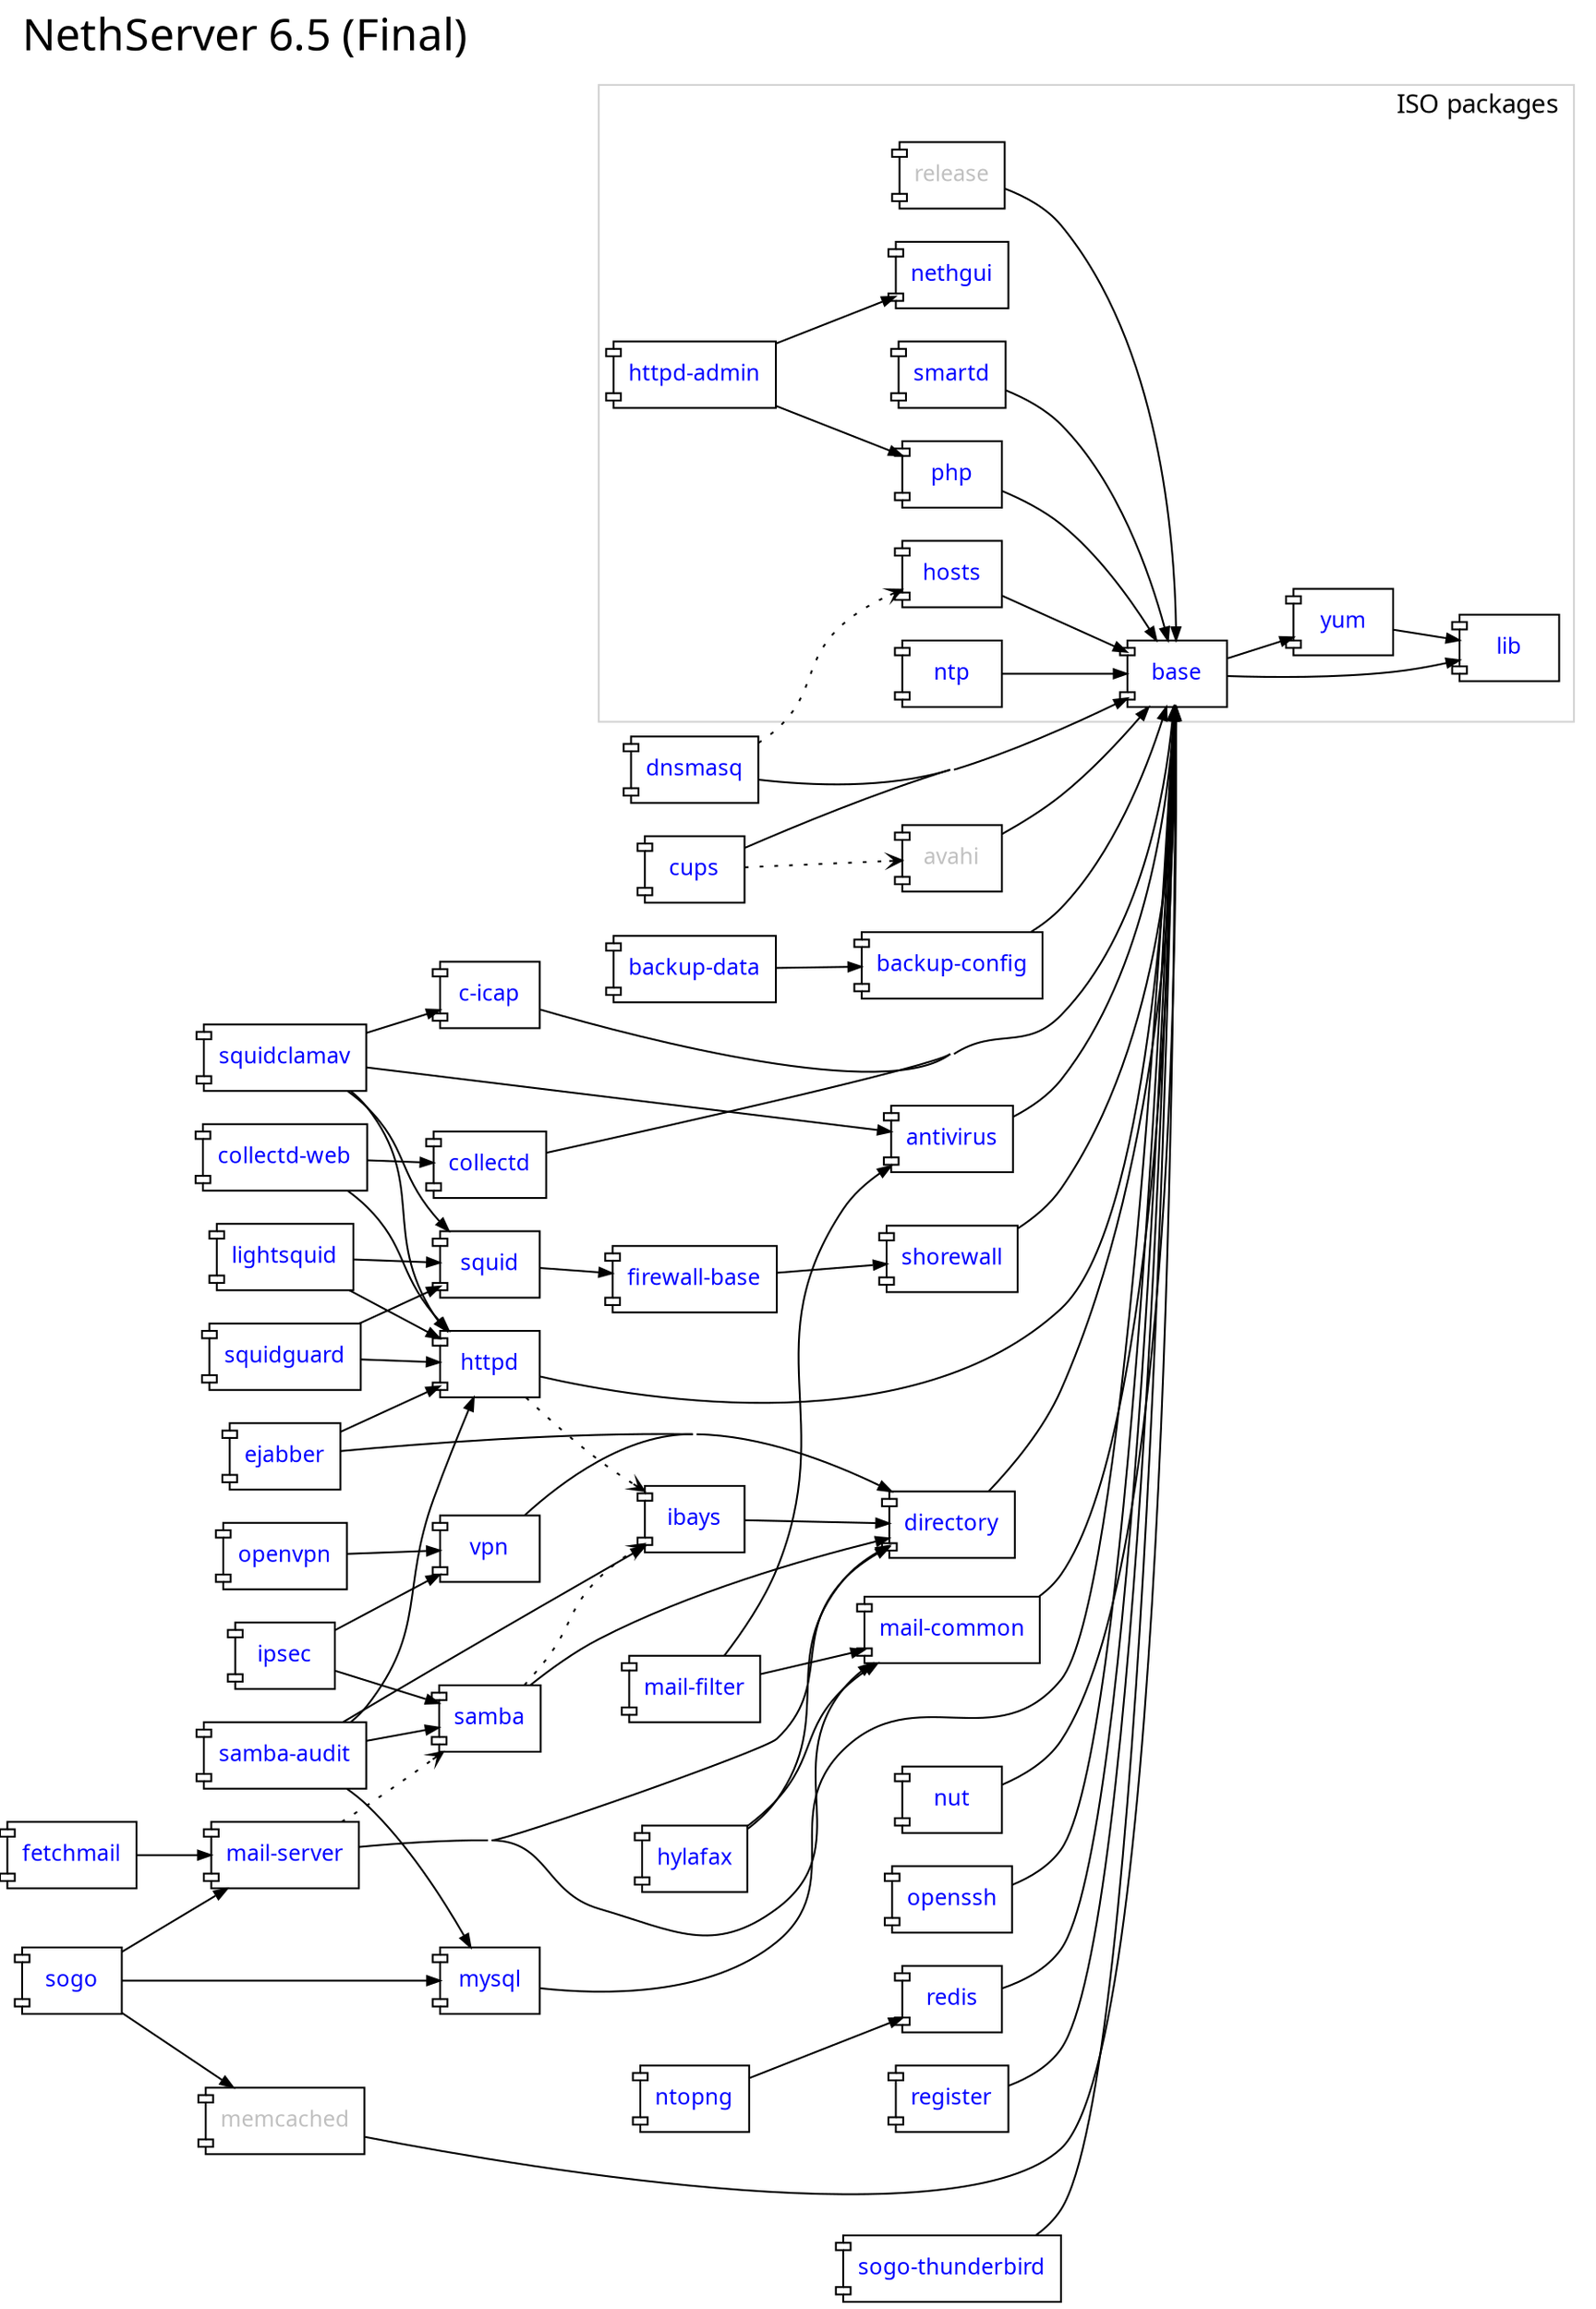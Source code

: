 digraph "v6.5-Final" {
	rankdir = "LR";
	compound = true;
	concentrate = true;
	label="NethServer 6.5 (Final)";
	fontsize = 24.0
	labelloc = "t";
	labeljust = "l";
	fontname="sans-serif";
	

	node [shape="component",fontname="sans-serif",fontcolor=blue,fontsize=12.0];
	edge [arrowsize=0.7];

	subgraph {
		antivirus [URL="http://dev.nethserver.org/projects/nethserver/wiki/nethserver-antivirus"];
		avahi [fontcolor=gray];
		backup_config [label="backup-config",URL="http://dev.nethserver.org/projects/nethserver/wiki/nethserver-backup"];
		backup_data [label="backup-data",URL="http://dev.nethserver.org/projects/nethserver/wiki/nethserver-backup"];   
		c_icap [label="c-icap",URL="http://dev.nethserver.org/projects/nethserver/wiki/nethserver-c-icap"];
		collectd [URL="http://dev.nethserver.org/projects/nethserver/wiki/nethserver-collectd"];
		collectd_web [label="collectd-web",URL="http://dev.nethserver.org/projects/nethserver/wiki/nethserver-collectd-web"];
		cups [URL="http://dev.nethserver.org/projects/nethserver-cups/wiki/nethserver-cups"];
		directory [URL="http://dev.nethserver.org/projects/nethserver/wiki/nethserver-directory"];
		dnsmasq [URL="http://dev.nethserver.org/projects/nethserver/wiki/nethserver-dnsmasq"];
		ejabber [URL="http://dev.nethserver.org/projects/nethserver-ejabberd/wiki/nethserver-ejabberd"];
		fetchmail [URL="http://dev.nethserver.org/projects/nethserver-fetchmail/wiki/nethserver-fetchmail"];
		firewall_base [label="firewall-base",URL="http://dev.nethserver.org/projects/nethserver-ejabberd/wiki/nethserver-firewall-base"];
		httpd [URL="http://dev.nethserver.org/projects/nethserver/wiki/nethserver-httpd"];
		hylafax [URL="http://dev.nethserver.org/projects/nethserver-hylafax/wiki/nethserver-hylafax"];
		ibays [URL="http://dev.nethserver.org/projects/nethserver/wiki/nethserver-ibays"];
		ipsec [URL="http://dev.nethserver.org/projects/nethserver/wiki/nethserver-ipsec"];    
		lightsquid [URL="http://dev.nethserver.org/projects/nethserver/wiki/nethserver-lightsquid"];
		mail_common [label="mail-common",URL="http://dev.nethserver.org/projects/nethserver/wiki/nethserver-mail-common"];
		mail_filter [label="mail-filter",URL="http://dev.nethserver.org/projects/nethserver/wiki/nethserver-mail-filter"];
		mail_server [label="mail-server",URL="http://dev.nethserver.org/projects/nethserver/wiki/nethserver-mail-server"];
		memcached [fontcolor=gray];
		mysql [URL="http://dev.nethserver.org/projects/nethserver/wiki/nethserver-mysql"];
		ntopng [URL="http://dev.nethserver.org/projects/nethserver/wiki/nethserver-ntopng"];
		nut [URL="http://dev.nethserver.org/projects/nethserver/wiki/nethserver-nut"];
		openssh [URL="http://dev.nethserver.org/projects/nethserver/wiki/nethserver-openssh"];
		openvpn [URL="http://dev.nethserver.org/projects/nethserver/wiki/nethserver-openvpn"];
		redis [URL="http://dev.nethserver.org/projects/nethserver/wiki/nethserver-redis"];
		register [URL="http://dev.nethserver.org/projects/nethserver/wiki/nethserver-register"];
		samba [URL="http://dev.nethserver.org/projects/nethserver/wiki/nethserver-samba"];
		samba_audit [label="samba-audit",URL="http://dev.nethserver.org/projects/nethserver/wiki/nethserver-samba-audit"];
		shorewall [URL="https://dev.nethserver.org/projects/nethserver/wiki/nethserver-shorewall"];        
		sogo [URL="https://dev.nethserver.org/projects/nethserver/wiki/nethserver-sogo"];
		sogo_thunderbird [label="sogo-thunderbird",URL="https://dev.nethserver.org/projects/nethserver/wiki/nethserver-sogo-thunderbird"];
		squid [URL="https://dev.nethserver.org/projects/nethserver/wiki/nethserver-squid"];
		squidclamav [URL="https://dev.nethserver.org/projects/nethserver/wiki/nethserver-squidclamav"];
		squidguard [URL="https://dev.nethserver.org/projects/nethserver/wiki/nethserver-squidguard"];
		vpn [URL="http://dev.nethserver.org/projects/nethserver/wiki/nethserver-vpn"];
		
		subgraph cluster_iso {
			label="ISO packages"
			color=lightgray
			labelloc = "t";
			labeljust = "r";
			fontsize = 14.0
			base [URL="http://dev.nethserver.org/projects/nethserver/wiki/nethserver-base"];

			hosts [URL="http://dev.nethserver.org/projects/nethserver/wiki/nethserver-hosts"];			
			httpd_admin [label="httpd-admin",URL="http://dev.nethserver.org/projects/nethserver/wiki/nethserver-httpd-admin"];
			lib [URL="http://dev.nethserver.org/projects/nethserver/wiki/nethserver-lib"];
			nethgui [URL="http://dev.nethserver.org/projects/nethgui"];
			ntp [URL="http://dev.nethserver.org/projects/nethserver/wiki/nethserver-ntp"];
			php [URL="http://dev.nethserver.org/projects/nethserver/wiki/nethserver-php"];			
			release [fontcolor=gray];
			smartd [URL="https://dev.nethserver.org/projects/nethserver/wiki/nethserver-smartd"];
			yum [URL="http://dev.nethserver.org/projects/nethserver/wiki/nethserver-yum"];
		}
	}

	
	antivirus -> base
	avahi -> base
	backup_config -> base
	backup_data -> backup_config
	base -> lib
	base -> yum
	yum -> lib
	c_icap -> base
	collectd -> base
	collectd_web -> collectd
	collectd_web -> httpd
	cups -> base
	directory -> base
	dnsmasq -> base
	ejabber -> directory
	ejabber -> httpd
	fetchmail -> mail_server
	firewall_base -> shorewall
	hosts -> base
	httpd -> base
	httpd_admin -> nethgui
	httpd_admin -> php
	hylafax -> directory
	hylafax -> mail_common
	ibays -> directory
	ipsec -> vpn
	ipsec -> samba
	lightsquid -> httpd
	lightsquid -> squid
	mail_common -> base
	mail_filter -> antivirus
	mail_filter -> mail_common
	mail_server -> directory
	mail_server -> mail_common
	memcached -> base
	mysql -> base
	ntopng -> redis
	ntp -> base
	nut -> base
	openssh -> base
	openvpn -> vpn
	php -> base
	redis -> base
	register -> base
	release -> base
	samba -> directory
	samba_audit -> httpd
	samba_audit -> ibays
	samba_audit -> mysql
	samba_audit -> samba
	shorewall -> base
	smartd -> base
	sogo -> mail_server
	sogo -> memcached
	sogo -> mysql
	sogo_thunderbird -> base
	squid -> firewall_base
	squidclamav -> antivirus
	squidclamav -> c_icap
	squidclamav -> httpd
	squidclamav -> squid
	squidguard -> httpd
	squidguard -> squid
	vpn -> directory

	cups -> avahi [style=dotted,arrowhead=vee];
	dnsmasq -> hosts [style=dotted,arrowhead=vee];
	httpd -> ibays [style=dotted,arrowhead=vee];
	mail_server -> samba [style=dotted,arrowhead=vee];    
	samba -> ibays [style=dotted,arrowhead=vee];
	
}
